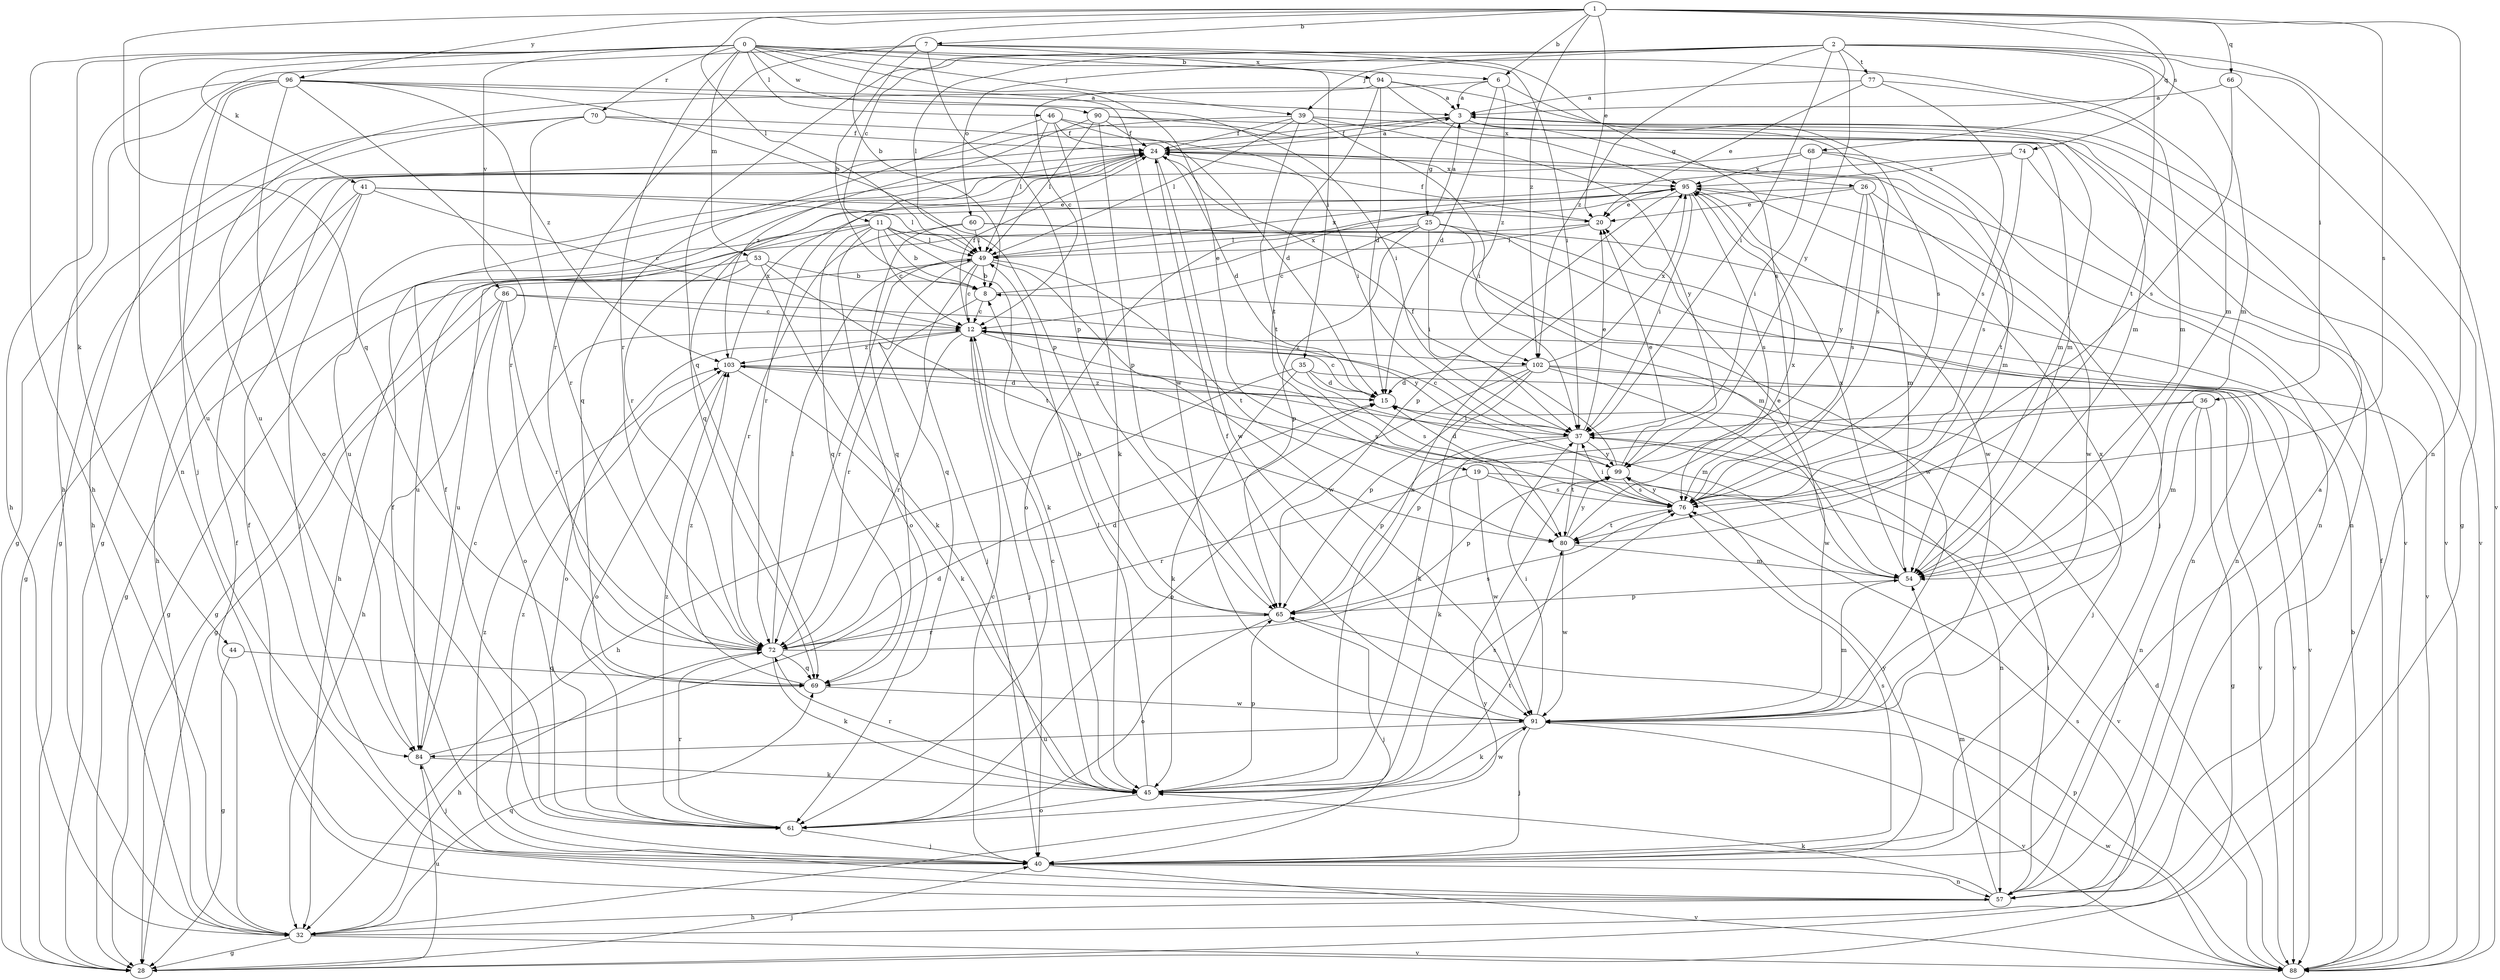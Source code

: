 strict digraph  {
0;
1;
2;
3;
6;
7;
8;
11;
12;
15;
19;
20;
24;
25;
26;
28;
32;
35;
36;
37;
39;
40;
41;
44;
45;
46;
49;
53;
54;
57;
60;
61;
65;
66;
68;
69;
70;
72;
74;
76;
77;
80;
84;
86;
88;
90;
91;
94;
95;
96;
99;
102;
103;
0 -> 6  [label=b];
0 -> 19  [label=e];
0 -> 32  [label=h];
0 -> 35  [label=i];
0 -> 39  [label=j];
0 -> 41  [label=k];
0 -> 44  [label=k];
0 -> 46  [label=l];
0 -> 53  [label=m];
0 -> 54  [label=m];
0 -> 57  [label=n];
0 -> 70  [label=r];
0 -> 72  [label=r];
0 -> 86  [label=v];
0 -> 90  [label=w];
0 -> 91  [label=w];
1 -> 6  [label=b];
1 -> 7  [label=b];
1 -> 8  [label=b];
1 -> 20  [label=e];
1 -> 49  [label=l];
1 -> 57  [label=n];
1 -> 66  [label=q];
1 -> 68  [label=q];
1 -> 69  [label=q];
1 -> 74  [label=s];
1 -> 76  [label=s];
1 -> 96  [label=y];
1 -> 102  [label=z];
2 -> 11  [label=c];
2 -> 36  [label=i];
2 -> 37  [label=i];
2 -> 39  [label=j];
2 -> 49  [label=l];
2 -> 54  [label=m];
2 -> 60  [label=o];
2 -> 69  [label=q];
2 -> 77  [label=t];
2 -> 80  [label=t];
2 -> 88  [label=v];
2 -> 99  [label=y];
2 -> 102  [label=z];
3 -> 24  [label=f];
3 -> 25  [label=g];
3 -> 26  [label=g];
3 -> 28  [label=g];
3 -> 76  [label=s];
3 -> 88  [label=v];
6 -> 3  [label=a];
6 -> 12  [label=c];
6 -> 15  [label=d];
6 -> 76  [label=s];
6 -> 102  [label=z];
7 -> 8  [label=b];
7 -> 32  [label=h];
7 -> 37  [label=i];
7 -> 65  [label=p];
7 -> 72  [label=r];
7 -> 76  [label=s];
7 -> 94  [label=x];
8 -> 12  [label=c];
8 -> 72  [label=r];
8 -> 95  [label=x];
11 -> 8  [label=b];
11 -> 12  [label=c];
11 -> 28  [label=g];
11 -> 45  [label=k];
11 -> 49  [label=l];
11 -> 57  [label=n];
11 -> 61  [label=o];
11 -> 69  [label=q];
11 -> 84  [label=u];
12 -> 24  [label=f];
12 -> 37  [label=i];
12 -> 40  [label=j];
12 -> 61  [label=o];
12 -> 72  [label=r];
12 -> 88  [label=v];
12 -> 102  [label=z];
12 -> 103  [label=z];
15 -> 12  [label=c];
15 -> 37  [label=i];
15 -> 103  [label=z];
19 -> 72  [label=r];
19 -> 76  [label=s];
19 -> 88  [label=v];
19 -> 91  [label=w];
20 -> 24  [label=f];
20 -> 32  [label=h];
20 -> 49  [label=l];
24 -> 3  [label=a];
24 -> 15  [label=d];
24 -> 54  [label=m];
24 -> 69  [label=q];
24 -> 84  [label=u];
24 -> 91  [label=w];
24 -> 95  [label=x];
25 -> 3  [label=a];
25 -> 12  [label=c];
25 -> 37  [label=i];
25 -> 49  [label=l];
25 -> 54  [label=m];
25 -> 57  [label=n];
25 -> 65  [label=p];
26 -> 20  [label=e];
26 -> 54  [label=m];
26 -> 61  [label=o];
26 -> 76  [label=s];
26 -> 91  [label=w];
26 -> 99  [label=y];
28 -> 40  [label=j];
28 -> 84  [label=u];
32 -> 24  [label=f];
32 -> 28  [label=g];
32 -> 69  [label=q];
32 -> 76  [label=s];
32 -> 88  [label=v];
32 -> 99  [label=y];
35 -> 15  [label=d];
35 -> 32  [label=h];
35 -> 45  [label=k];
35 -> 76  [label=s];
35 -> 88  [label=v];
36 -> 28  [label=g];
36 -> 37  [label=i];
36 -> 54  [label=m];
36 -> 57  [label=n];
36 -> 65  [label=p];
37 -> 12  [label=c];
37 -> 20  [label=e];
37 -> 45  [label=k];
37 -> 57  [label=n];
37 -> 65  [label=p];
37 -> 80  [label=t];
37 -> 99  [label=y];
39 -> 24  [label=f];
39 -> 28  [label=g];
39 -> 37  [label=i];
39 -> 49  [label=l];
39 -> 80  [label=t];
39 -> 88  [label=v];
39 -> 99  [label=y];
40 -> 3  [label=a];
40 -> 12  [label=c];
40 -> 24  [label=f];
40 -> 57  [label=n];
40 -> 76  [label=s];
40 -> 88  [label=v];
40 -> 99  [label=y];
40 -> 103  [label=z];
41 -> 12  [label=c];
41 -> 20  [label=e];
41 -> 28  [label=g];
41 -> 32  [label=h];
41 -> 40  [label=j];
41 -> 49  [label=l];
44 -> 28  [label=g];
44 -> 69  [label=q];
45 -> 12  [label=c];
45 -> 49  [label=l];
45 -> 61  [label=o];
45 -> 65  [label=p];
45 -> 72  [label=r];
45 -> 76  [label=s];
45 -> 91  [label=w];
45 -> 95  [label=x];
46 -> 24  [label=f];
46 -> 37  [label=i];
46 -> 45  [label=k];
46 -> 49  [label=l];
46 -> 54  [label=m];
46 -> 69  [label=q];
49 -> 8  [label=b];
49 -> 12  [label=c];
49 -> 28  [label=g];
49 -> 40  [label=j];
49 -> 69  [label=q];
49 -> 72  [label=r];
49 -> 80  [label=t];
49 -> 91  [label=w];
49 -> 95  [label=x];
53 -> 8  [label=b];
53 -> 28  [label=g];
53 -> 45  [label=k];
53 -> 80  [label=t];
53 -> 84  [label=u];
54 -> 20  [label=e];
54 -> 65  [label=p];
54 -> 95  [label=x];
57 -> 24  [label=f];
57 -> 32  [label=h];
57 -> 37  [label=i];
57 -> 45  [label=k];
57 -> 54  [label=m];
57 -> 103  [label=z];
60 -> 49  [label=l];
60 -> 69  [label=q];
60 -> 72  [label=r];
60 -> 88  [label=v];
60 -> 91  [label=w];
61 -> 24  [label=f];
61 -> 40  [label=j];
61 -> 72  [label=r];
61 -> 80  [label=t];
61 -> 103  [label=z];
65 -> 8  [label=b];
65 -> 40  [label=j];
65 -> 61  [label=o];
65 -> 72  [label=r];
66 -> 3  [label=a];
66 -> 28  [label=g];
66 -> 76  [label=s];
68 -> 37  [label=i];
68 -> 57  [label=n];
68 -> 72  [label=r];
68 -> 80  [label=t];
68 -> 95  [label=x];
69 -> 91  [label=w];
69 -> 103  [label=z];
70 -> 15  [label=d];
70 -> 24  [label=f];
70 -> 28  [label=g];
70 -> 32  [label=h];
70 -> 72  [label=r];
72 -> 15  [label=d];
72 -> 32  [label=h];
72 -> 45  [label=k];
72 -> 49  [label=l];
72 -> 69  [label=q];
72 -> 76  [label=s];
74 -> 57  [label=n];
74 -> 72  [label=r];
74 -> 76  [label=s];
74 -> 95  [label=x];
76 -> 37  [label=i];
76 -> 80  [label=t];
76 -> 99  [label=y];
77 -> 3  [label=a];
77 -> 20  [label=e];
77 -> 54  [label=m];
77 -> 76  [label=s];
80 -> 54  [label=m];
80 -> 91  [label=w];
80 -> 95  [label=x];
80 -> 99  [label=y];
84 -> 12  [label=c];
84 -> 15  [label=d];
84 -> 40  [label=j];
84 -> 45  [label=k];
86 -> 12  [label=c];
86 -> 28  [label=g];
86 -> 32  [label=h];
86 -> 61  [label=o];
86 -> 72  [label=r];
86 -> 99  [label=y];
88 -> 8  [label=b];
88 -> 15  [label=d];
88 -> 24  [label=f];
88 -> 65  [label=p];
88 -> 91  [label=w];
90 -> 24  [label=f];
90 -> 49  [label=l];
90 -> 54  [label=m];
90 -> 65  [label=p];
90 -> 88  [label=v];
90 -> 103  [label=z];
91 -> 24  [label=f];
91 -> 37  [label=i];
91 -> 40  [label=j];
91 -> 45  [label=k];
91 -> 54  [label=m];
91 -> 84  [label=u];
91 -> 88  [label=v];
91 -> 95  [label=x];
94 -> 3  [label=a];
94 -> 15  [label=d];
94 -> 54  [label=m];
94 -> 80  [label=t];
94 -> 84  [label=u];
94 -> 95  [label=x];
95 -> 20  [label=e];
95 -> 37  [label=i];
95 -> 40  [label=j];
95 -> 65  [label=p];
95 -> 76  [label=s];
95 -> 91  [label=w];
96 -> 3  [label=a];
96 -> 32  [label=h];
96 -> 37  [label=i];
96 -> 40  [label=j];
96 -> 61  [label=o];
96 -> 65  [label=p];
96 -> 72  [label=r];
96 -> 84  [label=u];
96 -> 103  [label=z];
99 -> 15  [label=d];
99 -> 20  [label=e];
99 -> 24  [label=f];
99 -> 65  [label=p];
99 -> 76  [label=s];
102 -> 15  [label=d];
102 -> 40  [label=j];
102 -> 45  [label=k];
102 -> 61  [label=o];
102 -> 65  [label=p];
102 -> 88  [label=v];
102 -> 91  [label=w];
102 -> 95  [label=x];
103 -> 15  [label=d];
103 -> 45  [label=k];
103 -> 54  [label=m];
103 -> 61  [label=o];
103 -> 76  [label=s];
103 -> 95  [label=x];
}
